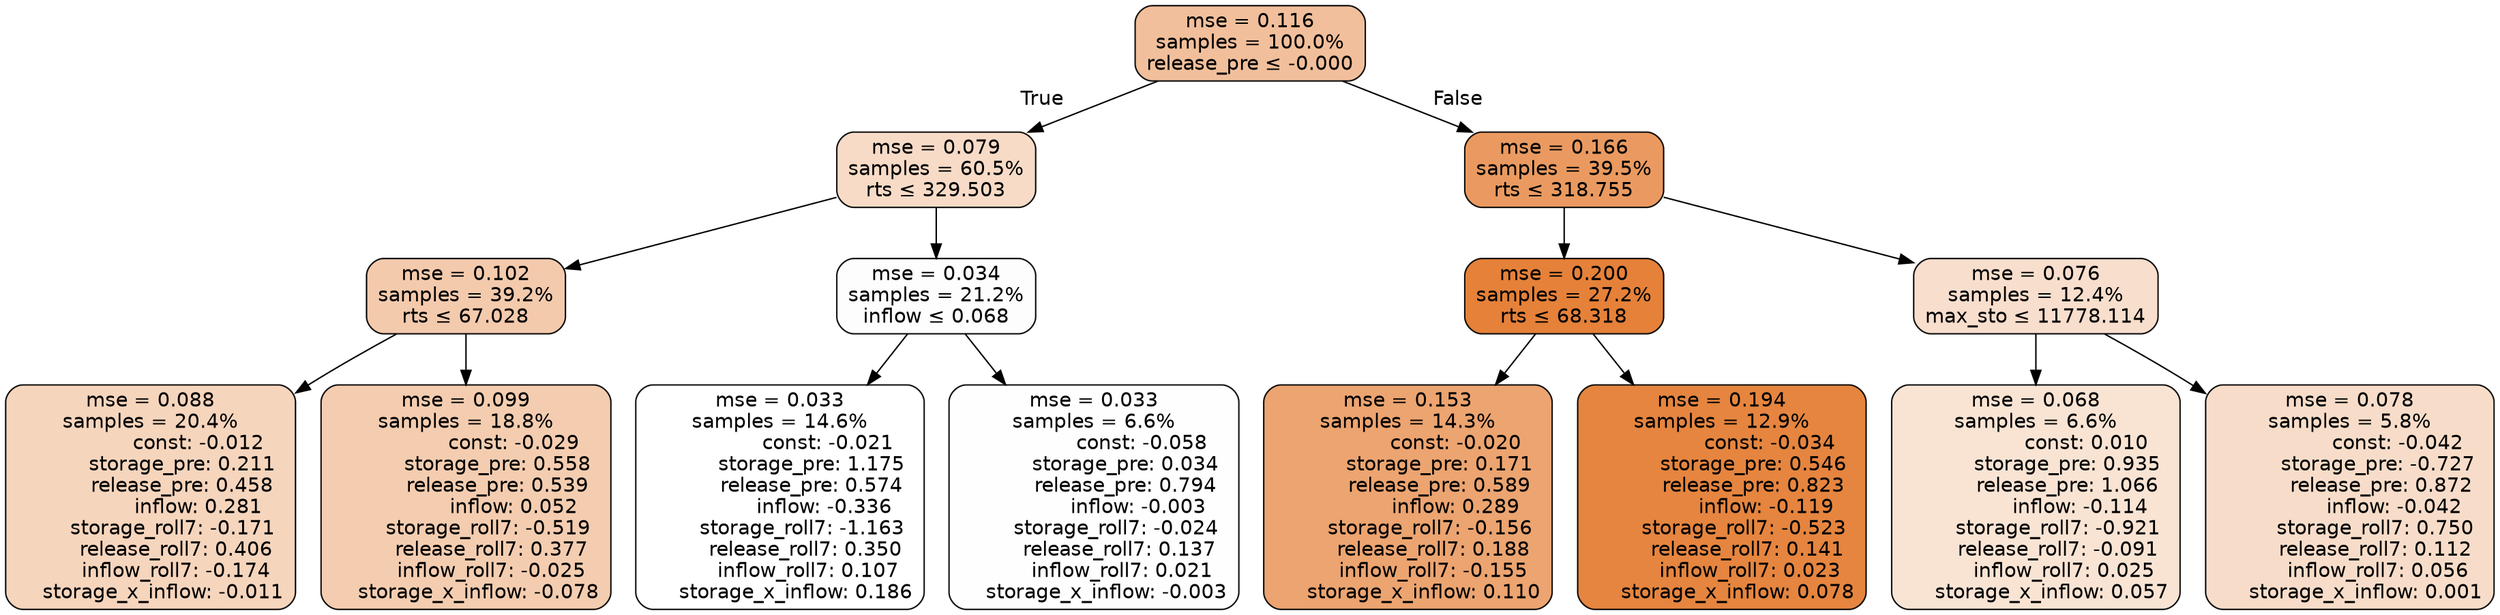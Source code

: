 digraph tree {
bgcolor="transparent"
node [shape=rectangle, style="filled, rounded", color="black", fontname=helvetica] ;
edge [fontname=helvetica] ;
	"0" [label="mse = 0.116
samples = 100.0%
release_pre &le; -0.000", fillcolor="#f1bf9b"]
	"1" [label="mse = 0.079
samples = 60.5%
rts &le; 329.503", fillcolor="#f7dbc7"]
	"2" [label="mse = 0.102
samples = 39.2%
rts &le; 67.028", fillcolor="#f4caad"]
	"3" [label="mse = 0.088
samples = 20.4%
               const: -0.012
          storage_pre: 0.211
          release_pre: 0.458
               inflow: 0.281
       storage_roll7: -0.171
        release_roll7: 0.406
        inflow_roll7: -0.174
    storage_x_inflow: -0.011", fillcolor="#f6d5bd"]
	"4" [label="mse = 0.099
samples = 18.8%
               const: -0.029
          storage_pre: 0.558
          release_pre: 0.539
               inflow: 0.052
       storage_roll7: -0.519
        release_roll7: 0.377
        inflow_roll7: -0.025
    storage_x_inflow: -0.078", fillcolor="#f4cdb0"]
	"5" [label="mse = 0.034
samples = 21.2%
inflow &le; 0.068", fillcolor="#fefdfd"]
	"6" [label="mse = 0.033
samples = 14.6%
               const: -0.021
          storage_pre: 1.175
          release_pre: 0.574
              inflow: -0.336
       storage_roll7: -1.163
        release_roll7: 0.350
         inflow_roll7: 0.107
     storage_x_inflow: 0.186", fillcolor="#ffffff"]
	"7" [label="mse = 0.033
samples = 6.6%
               const: -0.058
          storage_pre: 0.034
          release_pre: 0.794
              inflow: -0.003
       storage_roll7: -0.024
        release_roll7: 0.137
         inflow_roll7: 0.021
    storage_x_inflow: -0.003", fillcolor="#fefefe"]
	"8" [label="mse = 0.166
samples = 39.5%
rts &le; 318.755", fillcolor="#ea9a60"]
	"9" [label="mse = 0.200
samples = 27.2%
rts &le; 68.318", fillcolor="#e58139"]
	"10" [label="mse = 0.153
samples = 14.3%
               const: -0.020
          storage_pre: 0.171
          release_pre: 0.589
               inflow: 0.289
       storage_roll7: -0.156
        release_roll7: 0.188
        inflow_roll7: -0.155
     storage_x_inflow: 0.110", fillcolor="#eca470"]
	"11" [label="mse = 0.194
samples = 12.9%
               const: -0.034
          storage_pre: 0.546
          release_pre: 0.823
              inflow: -0.119
       storage_roll7: -0.523
        release_roll7: 0.141
         inflow_roll7: 0.023
     storage_x_inflow: 0.078", fillcolor="#e5853f"]
	"12" [label="mse = 0.076
samples = 12.4%
max_sto &le; 11778.114", fillcolor="#f8decc"]
	"13" [label="mse = 0.068
samples = 6.6%
                const: 0.010
          storage_pre: 0.935
          release_pre: 1.066
              inflow: -0.114
       storage_roll7: -0.921
       release_roll7: -0.091
         inflow_roll7: 0.025
     storage_x_inflow: 0.057", fillcolor="#f9e4d4"]
	"14" [label="mse = 0.078
samples = 5.8%
               const: -0.042
         storage_pre: -0.727
          release_pre: 0.872
              inflow: -0.042
        storage_roll7: 0.750
        release_roll7: 0.112
         inflow_roll7: 0.056
     storage_x_inflow: 0.001", fillcolor="#f7ddc9"]

	"0" -> "1" [labeldistance=2.5, labelangle=45, headlabel="True"]
	"1" -> "2"
	"2" -> "3"
	"2" -> "4"
	"1" -> "5"
	"5" -> "6"
	"5" -> "7"
	"0" -> "8" [labeldistance=2.5, labelangle=-45, headlabel="False"]
	"8" -> "9"
	"9" -> "10"
	"9" -> "11"
	"8" -> "12"
	"12" -> "13"
	"12" -> "14"
}